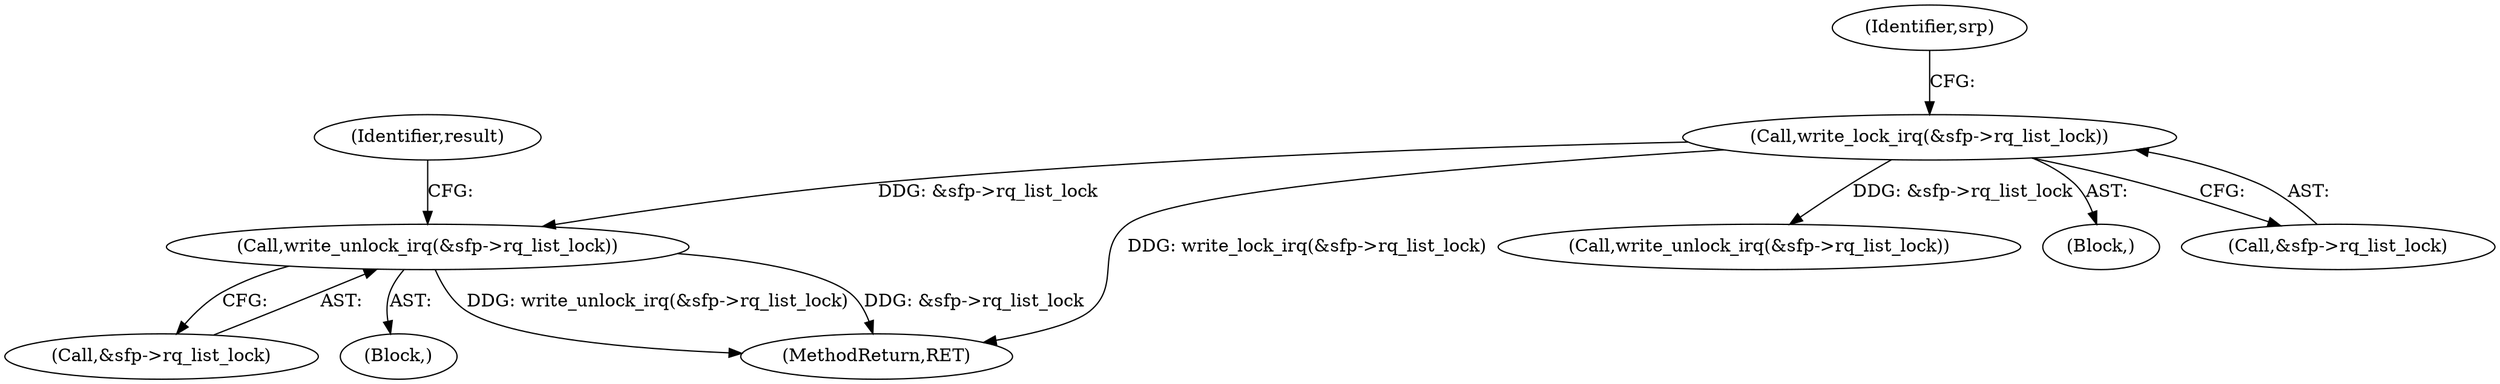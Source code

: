 digraph "0_linux_3e0097499839e0fe3af380410eababe5a47c4cf9_0@API" {
"1000253" [label="(Call,write_unlock_irq(&sfp->rq_list_lock))"];
"1000238" [label="(Call,write_lock_irq(&sfp->rq_list_lock))"];
"1000254" [label="(Call,&sfp->rq_list_lock)"];
"1000247" [label="(Block,)"];
"1000277" [label="(Call,write_unlock_irq(&sfp->rq_list_lock))"];
"1000238" [label="(Call,write_lock_irq(&sfp->rq_list_lock))"];
"1000167" [label="(Block,)"];
"1000239" [label="(Call,&sfp->rq_list_lock)"];
"1000253" [label="(Call,write_unlock_irq(&sfp->rq_list_lock))"];
"1000259" [label="(Identifier,result)"];
"1001060" [label="(MethodReturn,RET)"];
"1000245" [label="(Identifier,srp)"];
"1000253" -> "1000247"  [label="AST: "];
"1000253" -> "1000254"  [label="CFG: "];
"1000254" -> "1000253"  [label="AST: "];
"1000259" -> "1000253"  [label="CFG: "];
"1000253" -> "1001060"  [label="DDG: write_unlock_irq(&sfp->rq_list_lock)"];
"1000253" -> "1001060"  [label="DDG: &sfp->rq_list_lock"];
"1000238" -> "1000253"  [label="DDG: &sfp->rq_list_lock"];
"1000238" -> "1000167"  [label="AST: "];
"1000238" -> "1000239"  [label="CFG: "];
"1000239" -> "1000238"  [label="AST: "];
"1000245" -> "1000238"  [label="CFG: "];
"1000238" -> "1001060"  [label="DDG: write_lock_irq(&sfp->rq_list_lock)"];
"1000238" -> "1000277"  [label="DDG: &sfp->rq_list_lock"];
}
